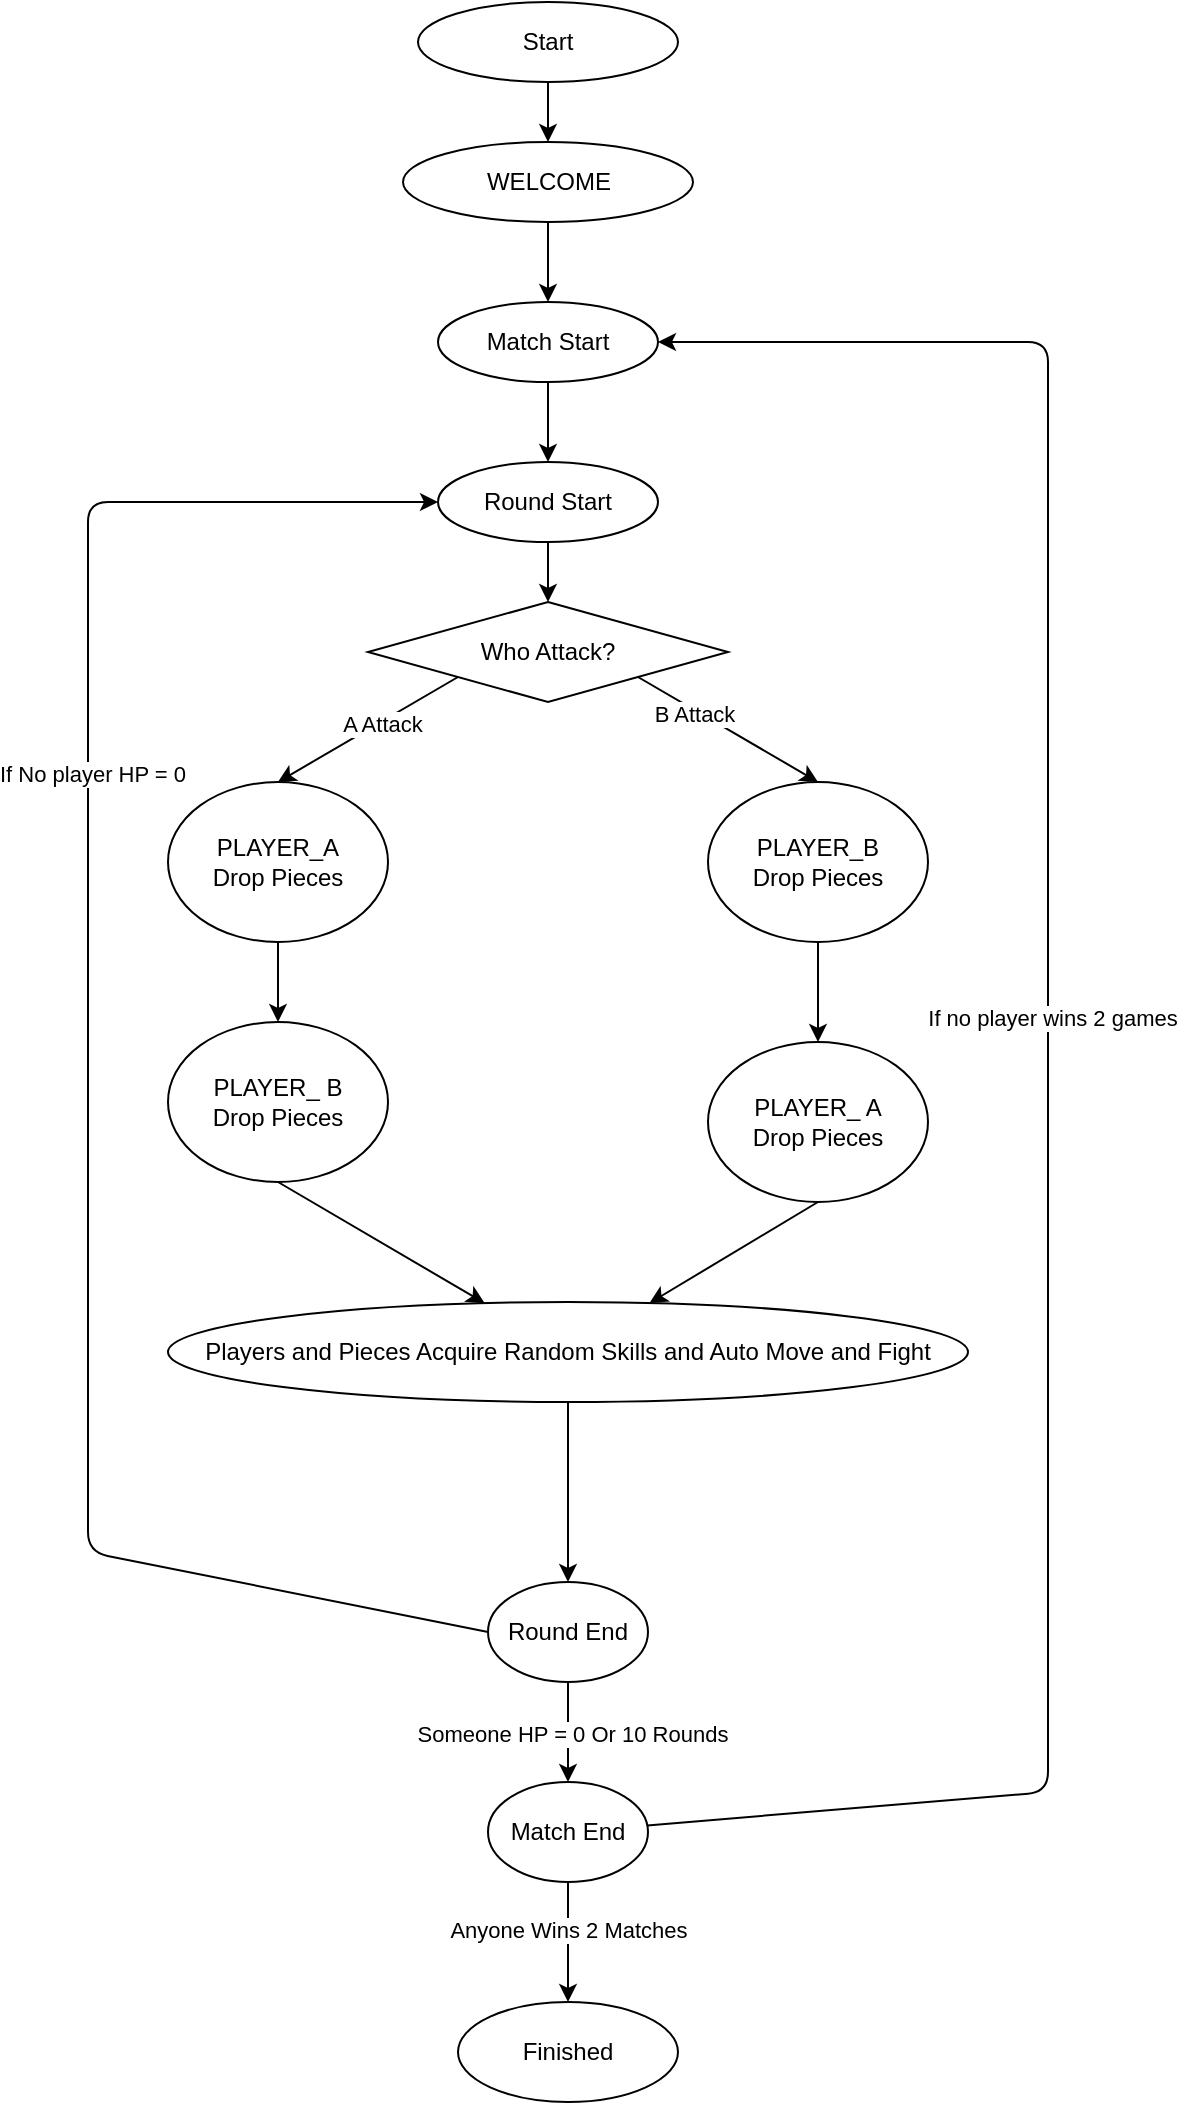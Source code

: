 <mxfile>
    <diagram id="O89vbRRyGDBGpImo6cH_" name="Page-1">
        <mxGraphModel dx="1381" dy="779" grid="1" gridSize="10" guides="1" tooltips="1" connect="1" arrows="1" fold="1" page="1" pageScale="1" pageWidth="850" pageHeight="1100" math="0" shadow="0">
            <root>
                <mxCell id="0"/>
                <mxCell id="1" parent="0"/>
                <mxCell id="16" style="edgeStyle=none;html=1;entryX=0.5;entryY=0;entryDx=0;entryDy=0;" parent="1" source="2" target="3" edge="1">
                    <mxGeometry relative="1" as="geometry"/>
                </mxCell>
                <mxCell id="2" value="Start" style="ellipse;whiteSpace=wrap;html=1;" parent="1" vertex="1">
                    <mxGeometry x="365" y="10" width="130" height="40" as="geometry"/>
                </mxCell>
                <mxCell id="17" style="edgeStyle=none;html=1;exitX=0.5;exitY=1;exitDx=0;exitDy=0;entryX=0.5;entryY=0;entryDx=0;entryDy=0;" parent="1" source="3" target="33" edge="1">
                    <mxGeometry relative="1" as="geometry"/>
                </mxCell>
                <mxCell id="3" value="WELCOME" style="ellipse;whiteSpace=wrap;html=1;" parent="1" vertex="1">
                    <mxGeometry x="357.5" y="80" width="145" height="40" as="geometry"/>
                </mxCell>
                <mxCell id="18" style="edgeStyle=none;html=1;entryX=0.5;entryY=0;entryDx=0;entryDy=0;exitX=0.5;exitY=1;exitDx=0;exitDy=0;" parent="1" source="4" target="5" edge="1">
                    <mxGeometry relative="1" as="geometry">
                        <mxPoint x="430" y="280" as="sourcePoint"/>
                    </mxGeometry>
                </mxCell>
                <mxCell id="4" value="Round Start" style="ellipse;whiteSpace=wrap;html=1;" parent="1" vertex="1">
                    <mxGeometry x="375" y="240" width="110" height="40" as="geometry"/>
                </mxCell>
                <mxCell id="8" style="edgeStyle=none;html=1;exitX=1;exitY=1;exitDx=0;exitDy=0;entryX=0.5;entryY=0;entryDx=0;entryDy=0;" parent="1" source="5" target="7" edge="1">
                    <mxGeometry relative="1" as="geometry"/>
                </mxCell>
                <mxCell id="10" value="B Attack" style="edgeLabel;html=1;align=center;verticalAlign=middle;resizable=0;points=[];" parent="8" vertex="1" connectable="0">
                    <mxGeometry x="-0.361" y="-2" relative="1" as="geometry">
                        <mxPoint as="offset"/>
                    </mxGeometry>
                </mxCell>
                <mxCell id="5" value="Who Attack?" style="rhombus;whiteSpace=wrap;html=1;" parent="1" vertex="1">
                    <mxGeometry x="340" y="310" width="180" height="50" as="geometry"/>
                </mxCell>
                <mxCell id="19" style="edgeStyle=none;html=1;exitX=0.5;exitY=1;exitDx=0;exitDy=0;entryX=0.5;entryY=0;entryDx=0;entryDy=0;" parent="1" source="6" target="13" edge="1">
                    <mxGeometry relative="1" as="geometry"/>
                </mxCell>
                <mxCell id="6" value="PLAYER_A&lt;br&gt;Drop Pieces" style="ellipse;whiteSpace=wrap;html=1;" parent="1" vertex="1">
                    <mxGeometry x="240" y="400" width="110" height="80" as="geometry"/>
                </mxCell>
                <mxCell id="20" style="edgeStyle=none;html=1;exitX=0.5;exitY=1;exitDx=0;exitDy=0;entryX=0.5;entryY=0;entryDx=0;entryDy=0;" parent="1" source="7" target="14" edge="1">
                    <mxGeometry relative="1" as="geometry"/>
                </mxCell>
                <mxCell id="7" value="PLAYER_B&lt;br&gt;Drop Pieces" style="ellipse;whiteSpace=wrap;html=1;" parent="1" vertex="1">
                    <mxGeometry x="510" y="400" width="110" height="80" as="geometry"/>
                </mxCell>
                <mxCell id="11" style="edgeStyle=none;html=1;exitX=0;exitY=1;exitDx=0;exitDy=0;entryX=0.5;entryY=0;entryDx=0;entryDy=0;" parent="1" source="5" target="6" edge="1">
                    <mxGeometry relative="1" as="geometry">
                        <mxPoint x="360" y="380" as="sourcePoint"/>
                        <mxPoint x="450" y="432.5" as="targetPoint"/>
                    </mxGeometry>
                </mxCell>
                <mxCell id="12" value="A Attack" style="edgeLabel;html=1;align=center;verticalAlign=middle;resizable=0;points=[];" parent="11" vertex="1" connectable="0">
                    <mxGeometry x="-0.361" y="-2" relative="1" as="geometry">
                        <mxPoint x="-8" y="8" as="offset"/>
                    </mxGeometry>
                </mxCell>
                <mxCell id="23" style="edgeStyle=none;html=1;exitX=0.5;exitY=1;exitDx=0;exitDy=0;" parent="1" source="13" target="21" edge="1">
                    <mxGeometry relative="1" as="geometry"/>
                </mxCell>
                <mxCell id="13" value="PLAYER_ B&lt;br&gt;Drop Pieces" style="ellipse;whiteSpace=wrap;html=1;" parent="1" vertex="1">
                    <mxGeometry x="240" y="520" width="110" height="80" as="geometry"/>
                </mxCell>
                <mxCell id="22" style="edgeStyle=none;html=1;exitX=0.5;exitY=1;exitDx=0;exitDy=0;" parent="1" source="14" target="21" edge="1">
                    <mxGeometry relative="1" as="geometry"/>
                </mxCell>
                <mxCell id="14" value="PLAYER_ A&lt;br&gt;Drop Pieces" style="ellipse;whiteSpace=wrap;html=1;" parent="1" vertex="1">
                    <mxGeometry x="510" y="530" width="110" height="80" as="geometry"/>
                </mxCell>
                <mxCell id="26" style="edgeStyle=none;html=1;entryX=0;entryY=0.5;entryDx=0;entryDy=0;exitX=0;exitY=0.5;exitDx=0;exitDy=0;" parent="1" source="29" target="4" edge="1">
                    <mxGeometry relative="1" as="geometry">
                        <mxPoint x="390" y="545" as="sourcePoint"/>
                        <Array as="points">
                            <mxPoint x="200" y="785"/>
                            <mxPoint x="200" y="400"/>
                            <mxPoint x="200" y="260"/>
                        </Array>
                        <mxPoint x="375" y="260" as="targetPoint"/>
                    </mxGeometry>
                </mxCell>
                <mxCell id="27" value="If No player HP = 0" style="edgeLabel;html=1;align=center;verticalAlign=middle;resizable=0;points=[];" parent="26" vertex="1" connectable="0">
                    <mxGeometry x="0.312" y="-2" relative="1" as="geometry">
                        <mxPoint as="offset"/>
                    </mxGeometry>
                </mxCell>
                <mxCell id="43" style="edgeStyle=none;html=1;exitX=0.5;exitY=1;exitDx=0;exitDy=0;entryX=0.5;entryY=0;entryDx=0;entryDy=0;" parent="1" source="21" target="29" edge="1">
                    <mxGeometry relative="1" as="geometry"/>
                </mxCell>
                <mxCell id="21" value="Players and Pieces Acquire Random Skills and Auto Move and Fight" style="ellipse;whiteSpace=wrap;html=1;" parent="1" vertex="1">
                    <mxGeometry x="240" y="660" width="400" height="50" as="geometry"/>
                </mxCell>
                <mxCell id="31" style="edgeStyle=none;html=1;exitX=0.5;exitY=1;exitDx=0;exitDy=0;entryX=0.5;entryY=0;entryDx=0;entryDy=0;" parent="1" source="29" target="36" edge="1">
                    <mxGeometry relative="1" as="geometry">
                        <mxPoint x="430" y="880" as="targetPoint"/>
                    </mxGeometry>
                </mxCell>
                <mxCell id="32" value="Someone HP = 0 Or 10 Rounds" style="edgeLabel;html=1;align=center;verticalAlign=middle;resizable=0;points=[];" parent="31" vertex="1" connectable="0">
                    <mxGeometry x="-0.6" y="2" relative="1" as="geometry">
                        <mxPoint y="16" as="offset"/>
                    </mxGeometry>
                </mxCell>
                <mxCell id="29" value="Round End" style="ellipse;whiteSpace=wrap;html=1;" parent="1" vertex="1">
                    <mxGeometry x="400" y="800" width="80" height="50" as="geometry"/>
                </mxCell>
                <mxCell id="30" value="Finished" style="ellipse;whiteSpace=wrap;html=1;" parent="1" vertex="1">
                    <mxGeometry x="385" y="1010" width="110" height="50" as="geometry"/>
                </mxCell>
                <mxCell id="34" style="edgeStyle=none;html=1;entryX=0.5;entryY=0;entryDx=0;entryDy=0;" parent="1" source="33" target="4" edge="1">
                    <mxGeometry relative="1" as="geometry"/>
                </mxCell>
                <mxCell id="33" value="Match Start" style="ellipse;whiteSpace=wrap;html=1;" parent="1" vertex="1">
                    <mxGeometry x="375" y="160" width="110" height="40" as="geometry"/>
                </mxCell>
                <mxCell id="38" style="edgeStyle=none;html=1;exitX=0.5;exitY=1;exitDx=0;exitDy=0;entryX=0.5;entryY=0;entryDx=0;entryDy=0;" parent="1" source="36" target="30" edge="1">
                    <mxGeometry relative="1" as="geometry"/>
                </mxCell>
                <mxCell id="39" value="Anyone Wins 2 Matches" style="edgeLabel;html=1;align=center;verticalAlign=middle;resizable=0;points=[];" parent="38" vertex="1" connectable="0">
                    <mxGeometry x="-0.2" relative="1" as="geometry">
                        <mxPoint as="offset"/>
                    </mxGeometry>
                </mxCell>
                <mxCell id="41" style="edgeStyle=none;html=1;entryX=1;entryY=0.5;entryDx=0;entryDy=0;" parent="1" source="36" target="33" edge="1">
                    <mxGeometry relative="1" as="geometry">
                        <Array as="points">
                            <mxPoint x="680" y="905"/>
                            <mxPoint x="680" y="180"/>
                        </Array>
                    </mxGeometry>
                </mxCell>
                <mxCell id="42" value="If no player wins 2 games" style="edgeLabel;html=1;align=center;verticalAlign=middle;resizable=0;points=[];" parent="41" vertex="1" connectable="0">
                    <mxGeometry x="0.049" y="-2" relative="1" as="geometry">
                        <mxPoint as="offset"/>
                    </mxGeometry>
                </mxCell>
                <mxCell id="36" value="Match End" style="ellipse;whiteSpace=wrap;html=1;" parent="1" vertex="1">
                    <mxGeometry x="400" y="900" width="80" height="50" as="geometry"/>
                </mxCell>
            </root>
        </mxGraphModel>
    </diagram>
</mxfile>
